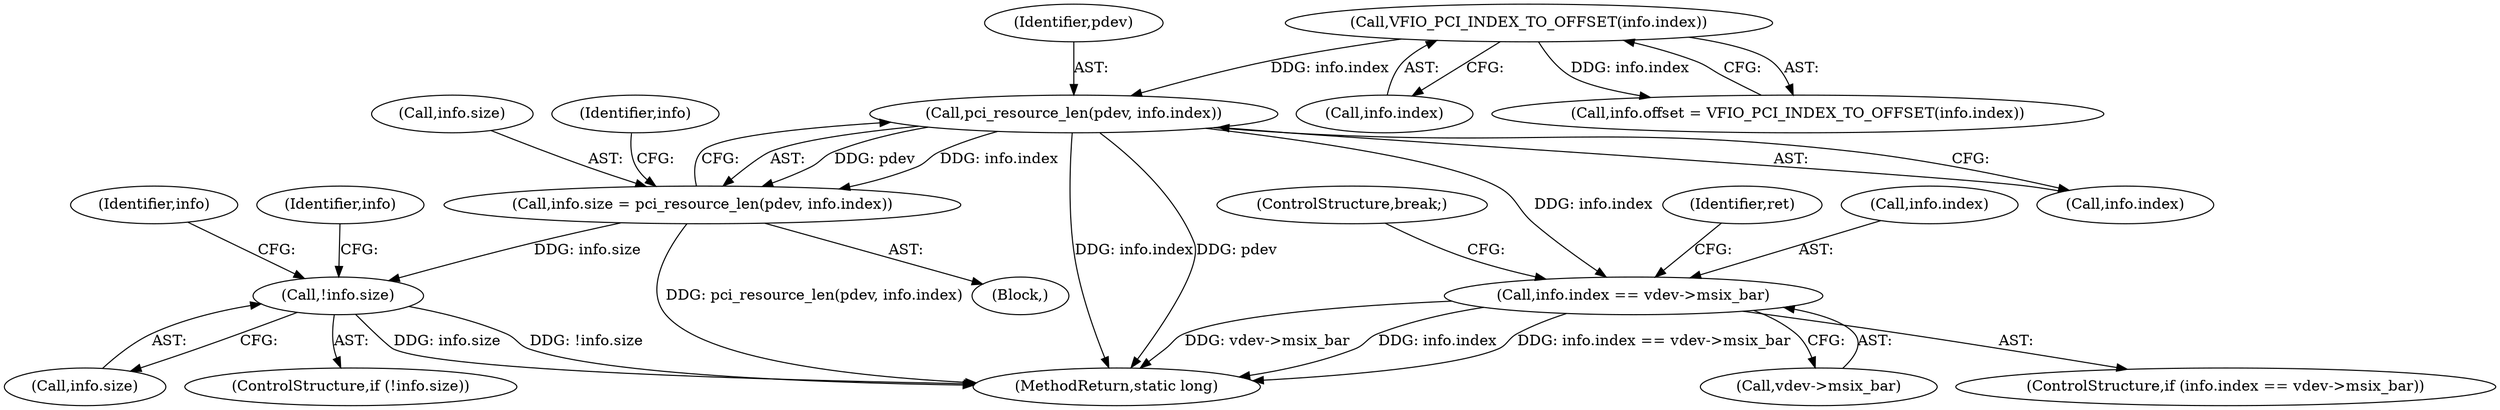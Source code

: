 digraph "0_linux_05692d7005a364add85c6e25a6c4447ce08f913a@pointer" {
"1000270" [label="(Call,pci_resource_len(pdev, info.index))"];
"1000262" [label="(Call,VFIO_PCI_INDEX_TO_OFFSET(info.index))"];
"1000266" [label="(Call,info.size = pci_resource_len(pdev, info.index))"];
"1000276" [label="(Call,!info.size)"];
"1000309" [label="(Call,info.index == vdev->msix_bar)"];
"1000283" [label="(Identifier,info)"];
"1000318" [label="(Identifier,ret)"];
"1000277" [label="(Call,info.size)"];
"1000313" [label="(Call,vdev->msix_bar)"];
"1000276" [label="(Call,!info.size)"];
"1000232" [label="(Block,)"];
"1000270" [label="(Call,pci_resource_len(pdev, info.index))"];
"1001369" [label="(MethodReturn,static long)"];
"1000310" [label="(Call,info.index)"];
"1000266" [label="(Call,info.size = pci_resource_len(pdev, info.index))"];
"1000271" [label="(Identifier,pdev)"];
"1000308" [label="(ControlStructure,if (info.index == vdev->msix_bar))"];
"1000263" [label="(Call,info.index)"];
"1000258" [label="(Call,info.offset = VFIO_PCI_INDEX_TO_OFFSET(info.index))"];
"1000262" [label="(Call,VFIO_PCI_INDEX_TO_OFFSET(info.index))"];
"1000267" [label="(Call,info.size)"];
"1000275" [label="(ControlStructure,if (!info.size))"];
"1000272" [label="(Call,info.index)"];
"1000309" [label="(Call,info.index == vdev->msix_bar)"];
"1000327" [label="(ControlStructure,break;)"];
"1000278" [label="(Identifier,info)"];
"1000289" [label="(Identifier,info)"];
"1000270" -> "1000266"  [label="AST: "];
"1000270" -> "1000272"  [label="CFG: "];
"1000271" -> "1000270"  [label="AST: "];
"1000272" -> "1000270"  [label="AST: "];
"1000266" -> "1000270"  [label="CFG: "];
"1000270" -> "1001369"  [label="DDG: info.index"];
"1000270" -> "1001369"  [label="DDG: pdev"];
"1000270" -> "1000266"  [label="DDG: pdev"];
"1000270" -> "1000266"  [label="DDG: info.index"];
"1000262" -> "1000270"  [label="DDG: info.index"];
"1000270" -> "1000309"  [label="DDG: info.index"];
"1000262" -> "1000258"  [label="AST: "];
"1000262" -> "1000263"  [label="CFG: "];
"1000263" -> "1000262"  [label="AST: "];
"1000258" -> "1000262"  [label="CFG: "];
"1000262" -> "1000258"  [label="DDG: info.index"];
"1000266" -> "1000232"  [label="AST: "];
"1000267" -> "1000266"  [label="AST: "];
"1000278" -> "1000266"  [label="CFG: "];
"1000266" -> "1001369"  [label="DDG: pci_resource_len(pdev, info.index)"];
"1000266" -> "1000276"  [label="DDG: info.size"];
"1000276" -> "1000275"  [label="AST: "];
"1000276" -> "1000277"  [label="CFG: "];
"1000277" -> "1000276"  [label="AST: "];
"1000283" -> "1000276"  [label="CFG: "];
"1000289" -> "1000276"  [label="CFG: "];
"1000276" -> "1001369"  [label="DDG: !info.size"];
"1000276" -> "1001369"  [label="DDG: info.size"];
"1000309" -> "1000308"  [label="AST: "];
"1000309" -> "1000313"  [label="CFG: "];
"1000310" -> "1000309"  [label="AST: "];
"1000313" -> "1000309"  [label="AST: "];
"1000318" -> "1000309"  [label="CFG: "];
"1000327" -> "1000309"  [label="CFG: "];
"1000309" -> "1001369"  [label="DDG: info.index"];
"1000309" -> "1001369"  [label="DDG: info.index == vdev->msix_bar"];
"1000309" -> "1001369"  [label="DDG: vdev->msix_bar"];
}
